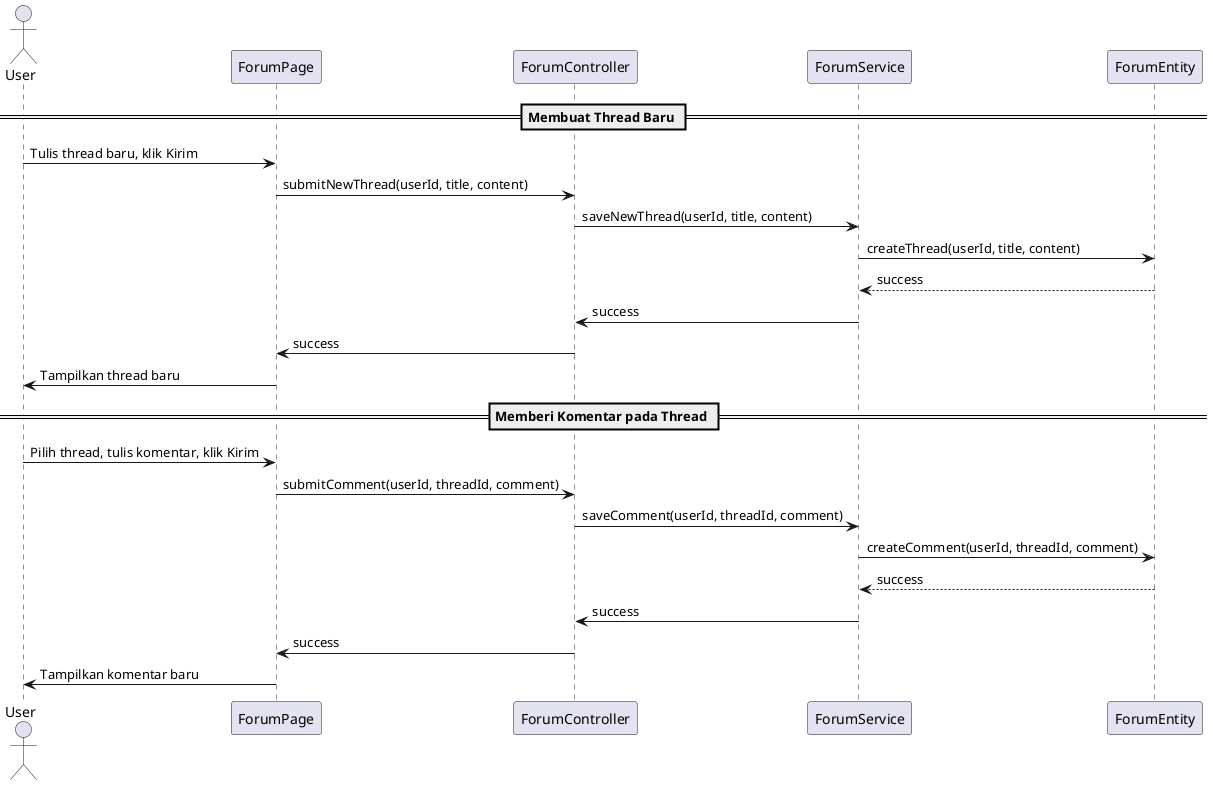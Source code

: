 @startuml
actor User

participant "ForumPage" as ForumUI
participant "ForumController" as Controller
participant "ForumService" as Service
participant "ForumEntity" as Entity

== Membuat Thread Baru ==
User -> ForumUI : Tulis thread baru, klik Kirim
ForumUI -> Controller : submitNewThread(userId, title, content)
Controller -> Service : saveNewThread(userId, title, content)
Service -> Entity : createThread(userId, title, content)
Entity --> Service : success
Service -> Controller : success
Controller -> ForumUI : success
ForumUI -> User : Tampilkan thread baru

== Memberi Komentar pada Thread ==
User -> ForumUI : Pilih thread, tulis komentar, klik Kirim
ForumUI -> Controller : submitComment(userId, threadId, comment)
Controller -> Service : saveComment(userId, threadId, comment)
Service -> Entity : createComment(userId, threadId, comment)
Entity --> Service : success
Service -> Controller : success
Controller -> ForumUI : success
ForumUI -> User : Tampilkan komentar baru
@enduml
